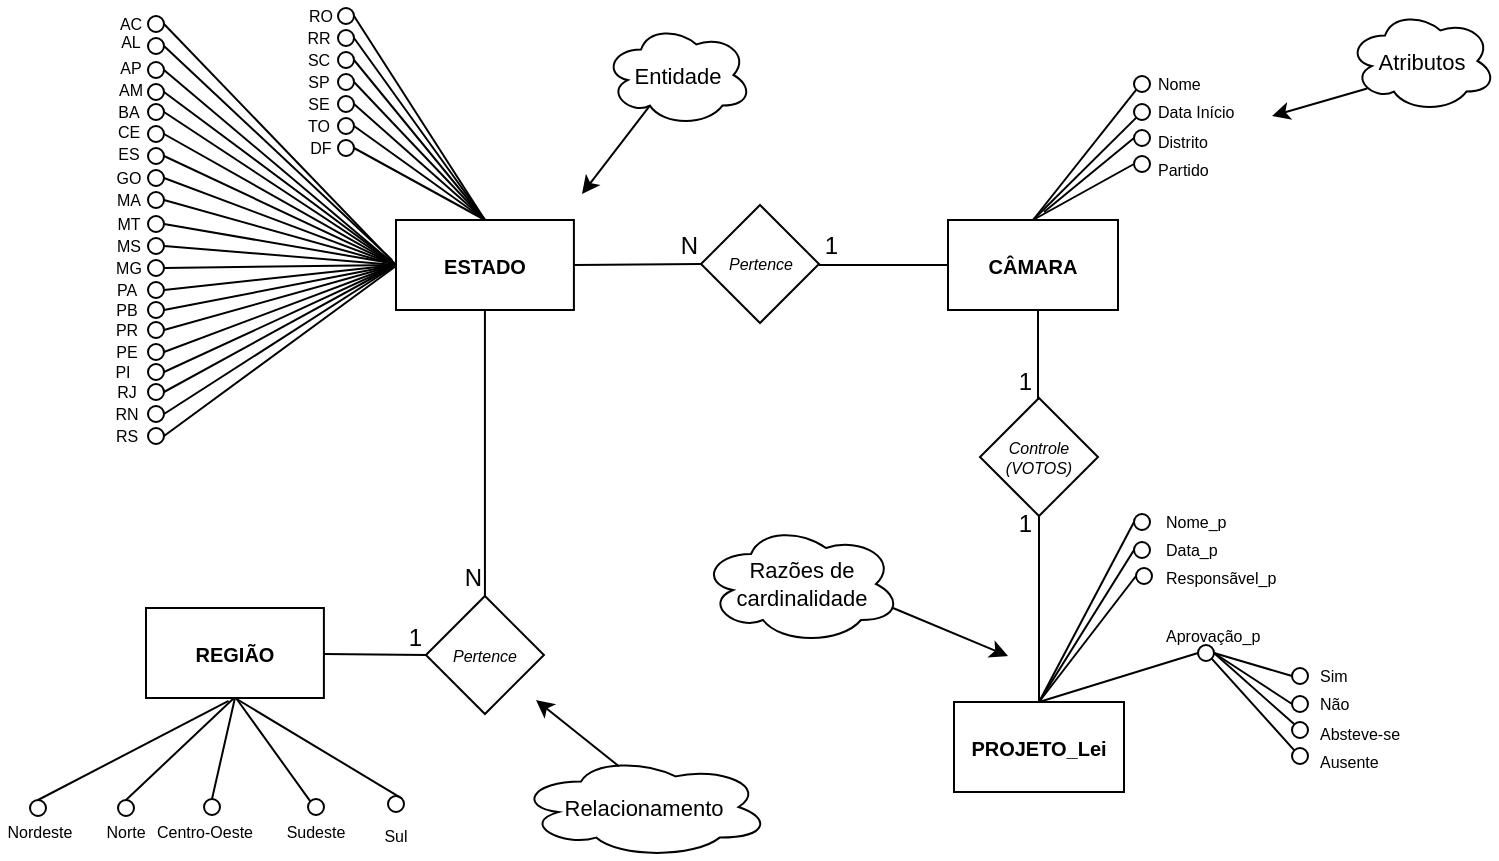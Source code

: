 <mxfile version="21.0.2" type="github">
  <diagram name="Página-1" id="QyqMHi6FCJQUmbp4RluL">
    <mxGraphModel dx="989" dy="521" grid="0" gridSize="10" guides="1" tooltips="1" connect="1" arrows="1" fold="1" page="1" pageScale="1" pageWidth="1169" pageHeight="827" math="0" shadow="0">
      <root>
        <mxCell id="0" />
        <mxCell id="1" parent="0" />
        <mxCell id="iLDF7jWk_mezcc8OdMnJ-2" value="ESTADO" style="rounded=0;whiteSpace=wrap;html=1;labelBackgroundColor=none;labelBorderColor=none;fontStyle=1;aspect=fixed;fontSize=10;" parent="1" vertex="1">
          <mxGeometry x="266" y="120" width="88.95" height="45" as="geometry" />
        </mxCell>
        <mxCell id="iLDF7jWk_mezcc8OdMnJ-3" value="CÂMARA" style="rounded=0;whiteSpace=wrap;html=1;labelBackgroundColor=none;fontStyle=1;fontSize=10;" parent="1" vertex="1">
          <mxGeometry x="542" y="120" width="85" height="45" as="geometry" />
        </mxCell>
        <mxCell id="iLDF7jWk_mezcc8OdMnJ-4" value="PROJETO_Lei" style="rounded=0;whiteSpace=wrap;html=1;labelBackgroundColor=none;fontStyle=1;fontSize=10;" parent="1" vertex="1">
          <mxGeometry x="545" y="361" width="85" height="45" as="geometry" />
        </mxCell>
        <mxCell id="iLDF7jWk_mezcc8OdMnJ-7" value="Pertence" style="rhombus;whiteSpace=wrap;html=1;fontStyle=2;labelBackgroundColor=none;rounded=0;fontSize=8;" parent="1" vertex="1">
          <mxGeometry x="418.5" y="112.5" width="59" height="59" as="geometry" />
        </mxCell>
        <mxCell id="iLDF7jWk_mezcc8OdMnJ-17" value="Controle (VOTOS)" style="rhombus;whiteSpace=wrap;html=1;fontSize=8;fontStyle=2;labelBackgroundColor=none;rounded=0;" parent="1" vertex="1">
          <mxGeometry x="558" y="209" width="59" height="59" as="geometry" />
        </mxCell>
        <mxCell id="iLDF7jWk_mezcc8OdMnJ-19" value="" style="endArrow=none;html=1;rounded=0;fontSize=11;fontColor=default;labelBackgroundColor=none;" parent="1" edge="1">
          <mxGeometry width="50" height="50" relative="1" as="geometry">
            <mxPoint x="587" y="210" as="sourcePoint" />
            <mxPoint x="587" y="165" as="targetPoint" />
          </mxGeometry>
        </mxCell>
        <mxCell id="Q12_xRJpywkmpFExpaVE-6" value="REGIÃO" style="rounded=0;whiteSpace=wrap;html=1;labelBackgroundColor=none;labelBorderColor=none;fontStyle=1;aspect=fixed;fontSize=10;" parent="1" vertex="1">
          <mxGeometry x="141" y="314" width="88.95" height="45" as="geometry" />
        </mxCell>
        <mxCell id="Q12_xRJpywkmpFExpaVE-31" value="&lt;font style=&quot;font-size: 8px;&quot;&gt;AC&lt;br&gt;&lt;/font&gt;" style="text;html=1;strokeColor=none;fillColor=none;align=center;verticalAlign=middle;whiteSpace=wrap;rounded=0;labelBackgroundColor=none;" parent="1" vertex="1">
          <mxGeometry x="121" y="14" width="25" height="14" as="geometry" />
        </mxCell>
        <mxCell id="Q12_xRJpywkmpFExpaVE-32" value="&lt;font style=&quot;font-size: 8px;&quot;&gt;AL&lt;br&gt;&lt;/font&gt;" style="text;html=1;strokeColor=none;fillColor=none;align=center;verticalAlign=middle;whiteSpace=wrap;rounded=0;labelBackgroundColor=none;" parent="1" vertex="1">
          <mxGeometry x="121" y="23" width="25" height="14" as="geometry" />
        </mxCell>
        <mxCell id="Q12_xRJpywkmpFExpaVE-33" value="&lt;font style=&quot;font-size: 8px;&quot;&gt;AP&lt;br&gt;&lt;/font&gt;" style="text;html=1;strokeColor=none;fillColor=none;align=center;verticalAlign=middle;whiteSpace=wrap;rounded=0;labelBackgroundColor=none;" parent="1" vertex="1">
          <mxGeometry x="121" y="36" width="25" height="14" as="geometry" />
        </mxCell>
        <mxCell id="Q12_xRJpywkmpFExpaVE-34" value="&lt;font style=&quot;font-size: 8px;&quot;&gt;AM&lt;br&gt;&lt;/font&gt;" style="text;html=1;strokeColor=none;fillColor=none;align=center;verticalAlign=middle;whiteSpace=wrap;rounded=0;labelBackgroundColor=none;" parent="1" vertex="1">
          <mxGeometry x="121" y="47" width="25" height="14" as="geometry" />
        </mxCell>
        <mxCell id="Q12_xRJpywkmpFExpaVE-35" value="&lt;font style=&quot;font-size: 8px;&quot;&gt;BA&lt;br&gt;&lt;/font&gt;" style="text;html=1;strokeColor=none;fillColor=none;align=center;verticalAlign=middle;whiteSpace=wrap;rounded=0;labelBackgroundColor=none;" parent="1" vertex="1">
          <mxGeometry x="120" y="58" width="25" height="14" as="geometry" />
        </mxCell>
        <mxCell id="Q12_xRJpywkmpFExpaVE-36" value="&lt;font style=&quot;font-size: 8px;&quot;&gt;CE&lt;br&gt;&lt;/font&gt;" style="text;html=1;strokeColor=none;fillColor=none;align=center;verticalAlign=middle;whiteSpace=wrap;rounded=0;labelBackgroundColor=none;" parent="1" vertex="1">
          <mxGeometry x="120" y="68" width="25" height="14" as="geometry" />
        </mxCell>
        <mxCell id="Q12_xRJpywkmpFExpaVE-37" value="&lt;font style=&quot;font-size: 8px;&quot;&gt;ES&lt;br&gt;&lt;/font&gt;" style="text;html=1;strokeColor=none;fillColor=none;align=center;verticalAlign=middle;whiteSpace=wrap;rounded=0;labelBackgroundColor=none;" parent="1" vertex="1">
          <mxGeometry x="120" y="79" width="25" height="14" as="geometry" />
        </mxCell>
        <mxCell id="Q12_xRJpywkmpFExpaVE-38" value="&lt;font style=&quot;font-size: 8px;&quot;&gt;GO&lt;br&gt;&lt;/font&gt;" style="text;html=1;strokeColor=none;fillColor=none;align=center;verticalAlign=middle;whiteSpace=wrap;rounded=0;labelBackgroundColor=none;" parent="1" vertex="1">
          <mxGeometry x="120" y="91" width="25" height="14" as="geometry" />
        </mxCell>
        <mxCell id="Q12_xRJpywkmpFExpaVE-39" value="&lt;font style=&quot;font-size: 8px;&quot;&gt;MA&lt;br&gt;&lt;/font&gt;" style="text;html=1;strokeColor=none;fillColor=none;align=center;verticalAlign=middle;whiteSpace=wrap;rounded=0;labelBackgroundColor=none;" parent="1" vertex="1">
          <mxGeometry x="120" y="102" width="25" height="14" as="geometry" />
        </mxCell>
        <mxCell id="Q12_xRJpywkmpFExpaVE-40" value="&lt;font style=&quot;font-size: 8px;&quot;&gt;MT&lt;br&gt;&lt;/font&gt;" style="text;html=1;strokeColor=none;fillColor=none;align=center;verticalAlign=middle;whiteSpace=wrap;rounded=0;labelBackgroundColor=none;" parent="1" vertex="1">
          <mxGeometry x="120" y="114" width="25" height="14" as="geometry" />
        </mxCell>
        <mxCell id="Q12_xRJpywkmpFExpaVE-42" value="&lt;font style=&quot;font-size: 8px;&quot;&gt;MS&lt;br&gt;&lt;/font&gt;" style="text;html=1;strokeColor=none;fillColor=none;align=center;verticalAlign=middle;whiteSpace=wrap;rounded=0;labelBackgroundColor=none;" parent="1" vertex="1">
          <mxGeometry x="120" y="125" width="25" height="14" as="geometry" />
        </mxCell>
        <mxCell id="Q12_xRJpywkmpFExpaVE-43" value="&lt;font style=&quot;font-size: 8px;&quot;&gt;MG&lt;br&gt;&lt;/font&gt;" style="text;html=1;strokeColor=none;fillColor=none;align=center;verticalAlign=middle;whiteSpace=wrap;rounded=0;labelBackgroundColor=none;" parent="1" vertex="1">
          <mxGeometry x="120" y="136" width="25" height="14" as="geometry" />
        </mxCell>
        <mxCell id="Q12_xRJpywkmpFExpaVE-44" value="&lt;font style=&quot;font-size: 8px;&quot;&gt;PA&lt;br&gt;&lt;/font&gt;" style="text;html=1;strokeColor=none;fillColor=none;align=center;verticalAlign=middle;whiteSpace=wrap;rounded=0;labelBackgroundColor=none;" parent="1" vertex="1">
          <mxGeometry x="119" y="147" width="25" height="14" as="geometry" />
        </mxCell>
        <mxCell id="Q12_xRJpywkmpFExpaVE-45" value="&lt;font style=&quot;font-size: 8px;&quot;&gt;PB&lt;br&gt;&lt;/font&gt;" style="text;html=1;strokeColor=none;fillColor=none;align=center;verticalAlign=middle;whiteSpace=wrap;rounded=0;labelBackgroundColor=none;" parent="1" vertex="1">
          <mxGeometry x="119" y="157" width="25" height="14" as="geometry" />
        </mxCell>
        <mxCell id="Q12_xRJpywkmpFExpaVE-46" value="&lt;font style=&quot;font-size: 8px;&quot;&gt;PR&lt;br&gt;&lt;/font&gt;" style="text;html=1;strokeColor=none;fillColor=none;align=center;verticalAlign=middle;whiteSpace=wrap;rounded=0;labelBackgroundColor=none;" parent="1" vertex="1">
          <mxGeometry x="119" y="167" width="25" height="14" as="geometry" />
        </mxCell>
        <mxCell id="Q12_xRJpywkmpFExpaVE-47" value="&lt;font style=&quot;font-size: 8px;&quot;&gt;PE&lt;br&gt;&lt;/font&gt;" style="text;html=1;strokeColor=none;fillColor=none;align=center;verticalAlign=middle;whiteSpace=wrap;rounded=0;labelBackgroundColor=none;" parent="1" vertex="1">
          <mxGeometry x="119" y="178" width="25" height="14" as="geometry" />
        </mxCell>
        <mxCell id="Q12_xRJpywkmpFExpaVE-48" value="&lt;font style=&quot;font-size: 8px;&quot;&gt;PI&lt;br&gt;&lt;/font&gt;" style="text;html=1;strokeColor=none;fillColor=none;align=center;verticalAlign=middle;whiteSpace=wrap;rounded=0;labelBackgroundColor=none;" parent="1" vertex="1">
          <mxGeometry x="117" y="188" width="25" height="14" as="geometry" />
        </mxCell>
        <mxCell id="Q12_xRJpywkmpFExpaVE-49" value="&lt;font style=&quot;font-size: 8px;&quot;&gt;RJ&lt;br&gt;&lt;/font&gt;" style="text;html=1;strokeColor=none;fillColor=none;align=center;verticalAlign=middle;whiteSpace=wrap;rounded=0;labelBackgroundColor=none;" parent="1" vertex="1">
          <mxGeometry x="119" y="198" width="25" height="14" as="geometry" />
        </mxCell>
        <mxCell id="Q12_xRJpywkmpFExpaVE-50" value="&lt;font style=&quot;font-size: 8px;&quot;&gt;RN&lt;br&gt;&lt;/font&gt;" style="text;html=1;strokeColor=none;fillColor=none;align=center;verticalAlign=middle;whiteSpace=wrap;rounded=0;labelBackgroundColor=none;" parent="1" vertex="1">
          <mxGeometry x="119" y="209" width="25" height="14" as="geometry" />
        </mxCell>
        <mxCell id="Q12_xRJpywkmpFExpaVE-51" value="&lt;font style=&quot;font-size: 8px;&quot;&gt;RS&lt;br&gt;&lt;/font&gt;" style="text;html=1;strokeColor=none;fillColor=none;align=center;verticalAlign=middle;whiteSpace=wrap;rounded=0;labelBackgroundColor=none;" parent="1" vertex="1">
          <mxGeometry x="119" y="220" width="25" height="14" as="geometry" />
        </mxCell>
        <mxCell id="Q12_xRJpywkmpFExpaVE-52" value="&lt;font style=&quot;font-size: 8px;&quot;&gt;RO&lt;br&gt;&lt;/font&gt;" style="text;html=1;strokeColor=none;fillColor=none;align=center;verticalAlign=middle;whiteSpace=wrap;rounded=0;labelBackgroundColor=none;" parent="1" vertex="1">
          <mxGeometry x="216" y="10" width="25" height="14" as="geometry" />
        </mxCell>
        <mxCell id="Q12_xRJpywkmpFExpaVE-53" value="&lt;font style=&quot;font-size: 8px;&quot;&gt;RR&lt;br&gt;&lt;/font&gt;" style="text;html=1;strokeColor=none;fillColor=none;align=center;verticalAlign=middle;whiteSpace=wrap;rounded=0;labelBackgroundColor=none;" parent="1" vertex="1">
          <mxGeometry x="215" y="21" width="25" height="14" as="geometry" />
        </mxCell>
        <mxCell id="Q12_xRJpywkmpFExpaVE-54" value="&lt;font style=&quot;font-size: 8px;&quot;&gt;SC&lt;br&gt;&lt;/font&gt;" style="text;html=1;strokeColor=none;fillColor=none;align=center;verticalAlign=middle;whiteSpace=wrap;rounded=0;labelBackgroundColor=none;" parent="1" vertex="1">
          <mxGeometry x="215" y="32" width="25" height="14" as="geometry" />
        </mxCell>
        <mxCell id="Q12_xRJpywkmpFExpaVE-55" value="&lt;font style=&quot;font-size: 8px;&quot;&gt;SP&lt;br&gt;&lt;/font&gt;" style="text;html=1;strokeColor=none;fillColor=none;align=center;verticalAlign=middle;whiteSpace=wrap;rounded=0;labelBackgroundColor=none;" parent="1" vertex="1">
          <mxGeometry x="215" y="43" width="25" height="14" as="geometry" />
        </mxCell>
        <mxCell id="Q12_xRJpywkmpFExpaVE-56" value="&lt;font style=&quot;font-size: 8px;&quot;&gt;SE&lt;br&gt;&lt;/font&gt;" style="text;html=1;strokeColor=none;fillColor=none;align=center;verticalAlign=middle;whiteSpace=wrap;rounded=0;labelBackgroundColor=none;" parent="1" vertex="1">
          <mxGeometry x="215" y="54" width="25" height="14" as="geometry" />
        </mxCell>
        <mxCell id="Q12_xRJpywkmpFExpaVE-57" value="&lt;font style=&quot;font-size: 8px;&quot;&gt;TO&lt;br&gt;&lt;/font&gt;" style="text;html=1;strokeColor=none;fillColor=none;align=center;verticalAlign=middle;whiteSpace=wrap;rounded=0;labelBackgroundColor=none;" parent="1" vertex="1">
          <mxGeometry x="215" y="65" width="25" height="14" as="geometry" />
        </mxCell>
        <mxCell id="Q12_xRJpywkmpFExpaVE-58" value="&lt;font style=&quot;font-size: 8px;&quot;&gt;DF&lt;br&gt;&lt;/font&gt;" style="text;html=1;strokeColor=none;fillColor=none;align=center;verticalAlign=middle;whiteSpace=wrap;rounded=0;labelBackgroundColor=none;" parent="1" vertex="1">
          <mxGeometry x="216" y="76" width="25" height="14" as="geometry" />
        </mxCell>
        <mxCell id="Q12_xRJpywkmpFExpaVE-64" value="" style="ellipse;whiteSpace=wrap;html=1;aspect=fixed;labelBackgroundColor=none;rounded=0;" parent="1" vertex="1">
          <mxGeometry x="142" y="18" width="8" height="8" as="geometry" />
        </mxCell>
        <mxCell id="Q12_xRJpywkmpFExpaVE-65" value="" style="ellipse;whiteSpace=wrap;html=1;aspect=fixed;labelBackgroundColor=none;rounded=0;" parent="1" vertex="1">
          <mxGeometry x="142" y="29" width="8" height="8" as="geometry" />
        </mxCell>
        <mxCell id="Q12_xRJpywkmpFExpaVE-66" value="" style="ellipse;whiteSpace=wrap;html=1;aspect=fixed;labelBackgroundColor=none;rounded=0;" parent="1" vertex="1">
          <mxGeometry x="142" y="41" width="8" height="8" as="geometry" />
        </mxCell>
        <mxCell id="Q12_xRJpywkmpFExpaVE-67" value="" style="ellipse;whiteSpace=wrap;html=1;aspect=fixed;labelBackgroundColor=none;rounded=0;" parent="1" vertex="1">
          <mxGeometry x="142" y="52" width="8" height="8" as="geometry" />
        </mxCell>
        <mxCell id="Q12_xRJpywkmpFExpaVE-68" value="" style="ellipse;whiteSpace=wrap;html=1;aspect=fixed;labelBackgroundColor=none;rounded=0;" parent="1" vertex="1">
          <mxGeometry x="142" y="62" width="8" height="8" as="geometry" />
        </mxCell>
        <mxCell id="Q12_xRJpywkmpFExpaVE-69" value="" style="ellipse;whiteSpace=wrap;html=1;aspect=fixed;labelBackgroundColor=none;rounded=0;" parent="1" vertex="1">
          <mxGeometry x="142" y="73" width="8" height="8" as="geometry" />
        </mxCell>
        <mxCell id="Q12_xRJpywkmpFExpaVE-70" value="" style="ellipse;whiteSpace=wrap;html=1;aspect=fixed;labelBackgroundColor=none;rounded=0;" parent="1" vertex="1">
          <mxGeometry x="142" y="84" width="8" height="8" as="geometry" />
        </mxCell>
        <mxCell id="Q12_xRJpywkmpFExpaVE-71" value="" style="ellipse;whiteSpace=wrap;html=1;aspect=fixed;labelBackgroundColor=none;rounded=0;" parent="1" vertex="1">
          <mxGeometry x="142" y="95" width="8" height="8" as="geometry" />
        </mxCell>
        <mxCell id="Q12_xRJpywkmpFExpaVE-72" value="" style="ellipse;whiteSpace=wrap;html=1;aspect=fixed;labelBackgroundColor=none;rounded=0;" parent="1" vertex="1">
          <mxGeometry x="142" y="106" width="8" height="8" as="geometry" />
        </mxCell>
        <mxCell id="Q12_xRJpywkmpFExpaVE-73" value="" style="ellipse;whiteSpace=wrap;html=1;aspect=fixed;labelBackgroundColor=none;rounded=0;" parent="1" vertex="1">
          <mxGeometry x="142" y="118" width="8" height="8" as="geometry" />
        </mxCell>
        <mxCell id="Q12_xRJpywkmpFExpaVE-74" value="" style="ellipse;whiteSpace=wrap;html=1;aspect=fixed;labelBackgroundColor=none;rounded=0;" parent="1" vertex="1">
          <mxGeometry x="142" y="129" width="8" height="8" as="geometry" />
        </mxCell>
        <mxCell id="Q12_xRJpywkmpFExpaVE-75" value="" style="ellipse;whiteSpace=wrap;html=1;aspect=fixed;labelBackgroundColor=none;rounded=0;" parent="1" vertex="1">
          <mxGeometry x="142" y="140" width="8" height="8" as="geometry" />
        </mxCell>
        <mxCell id="Q12_xRJpywkmpFExpaVE-76" value="" style="ellipse;whiteSpace=wrap;html=1;aspect=fixed;labelBackgroundColor=none;rounded=0;" parent="1" vertex="1">
          <mxGeometry x="142" y="151" width="8" height="8" as="geometry" />
        </mxCell>
        <mxCell id="Q12_xRJpywkmpFExpaVE-77" value="" style="ellipse;whiteSpace=wrap;html=1;aspect=fixed;labelBackgroundColor=none;rounded=0;" parent="1" vertex="1">
          <mxGeometry x="142" y="161" width="8" height="8" as="geometry" />
        </mxCell>
        <mxCell id="Q12_xRJpywkmpFExpaVE-78" value="" style="ellipse;whiteSpace=wrap;html=1;aspect=fixed;labelBackgroundColor=none;rounded=0;" parent="1" vertex="1">
          <mxGeometry x="142" y="171" width="8" height="8" as="geometry" />
        </mxCell>
        <mxCell id="Q12_xRJpywkmpFExpaVE-79" value="" style="ellipse;whiteSpace=wrap;html=1;aspect=fixed;labelBackgroundColor=none;rounded=0;" parent="1" vertex="1">
          <mxGeometry x="142" y="182" width="8" height="8" as="geometry" />
        </mxCell>
        <mxCell id="Q12_xRJpywkmpFExpaVE-80" value="" style="ellipse;whiteSpace=wrap;html=1;aspect=fixed;labelBackgroundColor=none;rounded=0;" parent="1" vertex="1">
          <mxGeometry x="142" y="192" width="8" height="8" as="geometry" />
        </mxCell>
        <mxCell id="Q12_xRJpywkmpFExpaVE-81" value="" style="ellipse;whiteSpace=wrap;html=1;aspect=fixed;labelBackgroundColor=none;rounded=0;" parent="1" vertex="1">
          <mxGeometry x="142" y="202" width="8" height="8" as="geometry" />
        </mxCell>
        <mxCell id="Q12_xRJpywkmpFExpaVE-82" value="" style="ellipse;whiteSpace=wrap;html=1;aspect=fixed;labelBackgroundColor=none;rounded=0;" parent="1" vertex="1">
          <mxGeometry x="142" y="213" width="8" height="8" as="geometry" />
        </mxCell>
        <mxCell id="Q12_xRJpywkmpFExpaVE-83" value="" style="ellipse;whiteSpace=wrap;html=1;aspect=fixed;labelBackgroundColor=none;rounded=0;" parent="1" vertex="1">
          <mxGeometry x="142" y="224" width="8" height="8" as="geometry" />
        </mxCell>
        <mxCell id="Q12_xRJpywkmpFExpaVE-84" value="" style="ellipse;whiteSpace=wrap;html=1;aspect=fixed;labelBackgroundColor=none;rounded=0;" parent="1" vertex="1">
          <mxGeometry x="237" y="14" width="8" height="8" as="geometry" />
        </mxCell>
        <mxCell id="Q12_xRJpywkmpFExpaVE-85" value="" style="ellipse;whiteSpace=wrap;html=1;aspect=fixed;labelBackgroundColor=none;rounded=0;" parent="1" vertex="1">
          <mxGeometry x="237" y="25" width="8" height="8" as="geometry" />
        </mxCell>
        <mxCell id="Q12_xRJpywkmpFExpaVE-86" value="" style="ellipse;whiteSpace=wrap;html=1;aspect=fixed;labelBackgroundColor=none;rounded=0;" parent="1" vertex="1">
          <mxGeometry x="237" y="36" width="8" height="8" as="geometry" />
        </mxCell>
        <mxCell id="Q12_xRJpywkmpFExpaVE-87" value="" style="ellipse;whiteSpace=wrap;html=1;aspect=fixed;labelBackgroundColor=none;rounded=0;" parent="1" vertex="1">
          <mxGeometry x="237" y="47" width="8" height="8" as="geometry" />
        </mxCell>
        <mxCell id="Q12_xRJpywkmpFExpaVE-88" value="" style="ellipse;whiteSpace=wrap;html=1;aspect=fixed;labelBackgroundColor=none;rounded=0;" parent="1" vertex="1">
          <mxGeometry x="237" y="58" width="8" height="8" as="geometry" />
        </mxCell>
        <mxCell id="Q12_xRJpywkmpFExpaVE-89" value="" style="ellipse;whiteSpace=wrap;html=1;aspect=fixed;labelBackgroundColor=none;rounded=0;" parent="1" vertex="1">
          <mxGeometry x="237" y="69" width="8" height="8" as="geometry" />
        </mxCell>
        <mxCell id="Q12_xRJpywkmpFExpaVE-90" value="" style="ellipse;whiteSpace=wrap;html=1;aspect=fixed;labelBackgroundColor=none;rounded=0;" parent="1" vertex="1">
          <mxGeometry x="237" y="80" width="8" height="8" as="geometry" />
        </mxCell>
        <mxCell id="Q12_xRJpywkmpFExpaVE-91" value="&lt;font style=&quot;font-size: 8px;&quot;&gt;Norte&lt;/font&gt;" style="text;html=1;strokeColor=none;fillColor=none;align=center;verticalAlign=middle;whiteSpace=wrap;rounded=0;labelBackgroundColor=none;" parent="1" vertex="1">
          <mxGeometry x="111.0" y="414.5" width="40" height="21" as="geometry" />
        </mxCell>
        <mxCell id="Q12_xRJpywkmpFExpaVE-92" value="&lt;font style=&quot;font-size: 8px;&quot;&gt;Nordeste&lt;/font&gt;" style="text;html=1;strokeColor=none;fillColor=none;align=center;verticalAlign=middle;whiteSpace=wrap;rounded=0;labelBackgroundColor=none;" parent="1" vertex="1">
          <mxGeometry x="68" y="414.5" width="40" height="21" as="geometry" />
        </mxCell>
        <mxCell id="Q12_xRJpywkmpFExpaVE-93" value="&lt;font style=&quot;font-size: 8px;&quot;&gt;Centro-Oeste&lt;/font&gt;" style="text;html=1;strokeColor=none;fillColor=none;align=center;verticalAlign=middle;whiteSpace=wrap;rounded=0;labelBackgroundColor=none;" parent="1" vertex="1">
          <mxGeometry x="143" y="414.5" width="55" height="21" as="geometry" />
        </mxCell>
        <mxCell id="Q12_xRJpywkmpFExpaVE-94" value="&lt;font style=&quot;font-size: 8px;&quot;&gt;Sudeste&lt;br&gt;&lt;/font&gt;" style="text;html=1;strokeColor=none;fillColor=none;align=center;verticalAlign=middle;whiteSpace=wrap;rounded=0;labelBackgroundColor=none;" parent="1" vertex="1">
          <mxGeometry x="206" y="414.5" width="40" height="21" as="geometry" />
        </mxCell>
        <mxCell id="Q12_xRJpywkmpFExpaVE-95" value="&lt;font style=&quot;font-size: 8px;&quot;&gt;Sul&lt;/font&gt;" style="text;html=1;strokeColor=none;fillColor=none;align=center;verticalAlign=middle;whiteSpace=wrap;rounded=0;labelBackgroundColor=none;" parent="1" vertex="1">
          <mxGeometry x="246" y="416" width="40" height="21" as="geometry" />
        </mxCell>
        <mxCell id="Q12_xRJpywkmpFExpaVE-96" value="" style="ellipse;whiteSpace=wrap;html=1;aspect=fixed;labelBackgroundColor=none;rounded=0;" parent="1" vertex="1">
          <mxGeometry x="83" y="410" width="8" height="8" as="geometry" />
        </mxCell>
        <mxCell id="Q12_xRJpywkmpFExpaVE-97" value="" style="ellipse;whiteSpace=wrap;html=1;aspect=fixed;labelBackgroundColor=none;rounded=0;" parent="1" vertex="1">
          <mxGeometry x="127" y="410" width="8" height="8" as="geometry" />
        </mxCell>
        <mxCell id="Q12_xRJpywkmpFExpaVE-98" value="" style="ellipse;whiteSpace=wrap;html=1;aspect=fixed;labelBackgroundColor=none;rounded=0;" parent="1" vertex="1">
          <mxGeometry x="262" y="408" width="8" height="8" as="geometry" />
        </mxCell>
        <mxCell id="Q12_xRJpywkmpFExpaVE-99" value="" style="ellipse;whiteSpace=wrap;html=1;aspect=fixed;labelBackgroundColor=none;rounded=0;" parent="1" vertex="1">
          <mxGeometry x="170" y="409.5" width="8" height="8" as="geometry" />
        </mxCell>
        <mxCell id="Q12_xRJpywkmpFExpaVE-100" value="" style="ellipse;whiteSpace=wrap;html=1;aspect=fixed;labelBackgroundColor=none;rounded=0;" parent="1" vertex="1">
          <mxGeometry x="222" y="409.5" width="8" height="8" as="geometry" />
        </mxCell>
        <mxCell id="Q12_xRJpywkmpFExpaVE-121" value="" style="endArrow=none;html=1;rounded=0;entryX=0.5;entryY=1;entryDx=0;entryDy=0;exitX=1;exitY=0;exitDx=0;exitDy=0;labelBackgroundColor=none;fontColor=default;" parent="1" source="Q12_xRJpywkmpFExpaVE-98" target="Q12_xRJpywkmpFExpaVE-6" edge="1">
          <mxGeometry width="50" height="50" relative="1" as="geometry">
            <mxPoint x="261" y="406" as="sourcePoint" />
            <mxPoint x="304" y="380" as="targetPoint" />
          </mxGeometry>
        </mxCell>
        <mxCell id="Q12_xRJpywkmpFExpaVE-122" value="" style="endArrow=none;html=1;rounded=0;exitX=0;exitY=0;exitDx=0;exitDy=0;labelBackgroundColor=none;fontColor=default;" parent="1" source="Q12_xRJpywkmpFExpaVE-100" edge="1">
          <mxGeometry width="50" height="50" relative="1" as="geometry">
            <mxPoint x="254" y="430" as="sourcePoint" />
            <mxPoint x="186" y="359" as="targetPoint" />
          </mxGeometry>
        </mxCell>
        <mxCell id="Q12_xRJpywkmpFExpaVE-123" value="" style="endArrow=none;html=1;rounded=0;exitX=0.5;exitY=0;exitDx=0;exitDy=0;entryX=0.5;entryY=1;entryDx=0;entryDy=0;labelBackgroundColor=none;fontColor=default;" parent="1" source="Q12_xRJpywkmpFExpaVE-99" target="Q12_xRJpywkmpFExpaVE-6" edge="1">
          <mxGeometry width="50" height="50" relative="1" as="geometry">
            <mxPoint x="136" y="402" as="sourcePoint" />
            <mxPoint x="186" y="363" as="targetPoint" />
          </mxGeometry>
        </mxCell>
        <mxCell id="Q12_xRJpywkmpFExpaVE-124" value="" style="endArrow=none;html=1;rounded=0;entryX=0.5;entryY=0;entryDx=0;entryDy=0;labelBackgroundColor=none;fontColor=default;" parent="1" target="Q12_xRJpywkmpFExpaVE-97" edge="1">
          <mxGeometry width="50" height="50" relative="1" as="geometry">
            <mxPoint x="185" y="359" as="sourcePoint" />
            <mxPoint x="304" y="380" as="targetPoint" />
          </mxGeometry>
        </mxCell>
        <mxCell id="Q12_xRJpywkmpFExpaVE-125" value="" style="endArrow=none;html=1;rounded=0;entryX=0.464;entryY=1.032;entryDx=0;entryDy=0;entryPerimeter=0;exitX=0.5;exitY=0;exitDx=0;exitDy=0;labelBackgroundColor=none;fontColor=default;" parent="1" source="Q12_xRJpywkmpFExpaVE-96" target="Q12_xRJpywkmpFExpaVE-6" edge="1">
          <mxGeometry width="50" height="50" relative="1" as="geometry">
            <mxPoint x="254" y="430" as="sourcePoint" />
            <mxPoint x="304" y="380" as="targetPoint" />
          </mxGeometry>
        </mxCell>
        <mxCell id="Q12_xRJpywkmpFExpaVE-126" value="Pertence" style="rhombus;whiteSpace=wrap;html=1;fontStyle=2;labelBackgroundColor=none;rounded=0;fontSize=8;" parent="1" vertex="1">
          <mxGeometry x="280.97" y="308" width="59" height="59" as="geometry" />
        </mxCell>
        <mxCell id="Q12_xRJpywkmpFExpaVE-129" value="" style="endArrow=none;html=1;rounded=0;entryX=0.5;entryY=0;entryDx=0;entryDy=0;exitX=1;exitY=0.5;exitDx=0;exitDy=0;labelBackgroundColor=none;fontColor=default;" parent="1" source="Q12_xRJpywkmpFExpaVE-90" target="iLDF7jWk_mezcc8OdMnJ-2" edge="1">
          <mxGeometry width="50" height="50" relative="1" as="geometry">
            <mxPoint x="288" y="67" as="sourcePoint" />
            <mxPoint x="418" y="156" as="targetPoint" />
          </mxGeometry>
        </mxCell>
        <mxCell id="nDceX-rCqI_0uPZMgdkn-4" value="" style="endArrow=none;html=1;rounded=0;exitX=0.5;exitY=0;exitDx=0;exitDy=0;entryX=1;entryY=0.5;entryDx=0;entryDy=0;labelBackgroundColor=none;fontColor=default;" parent="1" source="iLDF7jWk_mezcc8OdMnJ-2" target="Q12_xRJpywkmpFExpaVE-89" edge="1">
          <mxGeometry width="50" height="50" relative="1" as="geometry">
            <mxPoint x="130" y="118" as="sourcePoint" />
            <mxPoint x="180" y="68" as="targetPoint" />
          </mxGeometry>
        </mxCell>
        <mxCell id="nDceX-rCqI_0uPZMgdkn-6" value="" style="endArrow=none;html=1;rounded=0;entryX=0.5;entryY=0;entryDx=0;entryDy=0;exitX=1;exitY=0.5;exitDx=0;exitDy=0;labelBackgroundColor=none;fontColor=default;" parent="1" source="Q12_xRJpywkmpFExpaVE-88" target="iLDF7jWk_mezcc8OdMnJ-2" edge="1">
          <mxGeometry width="50" height="50" relative="1" as="geometry">
            <mxPoint x="130" y="118" as="sourcePoint" />
            <mxPoint x="180" y="68" as="targetPoint" />
          </mxGeometry>
        </mxCell>
        <mxCell id="nDceX-rCqI_0uPZMgdkn-7" value="" style="endArrow=none;html=1;rounded=0;exitX=0.5;exitY=0;exitDx=0;exitDy=0;entryX=1;entryY=0.5;entryDx=0;entryDy=0;labelBackgroundColor=none;fontColor=default;" parent="1" source="iLDF7jWk_mezcc8OdMnJ-2" target="Q12_xRJpywkmpFExpaVE-87" edge="1">
          <mxGeometry width="50" height="50" relative="1" as="geometry">
            <mxPoint x="130" y="118" as="sourcePoint" />
            <mxPoint x="180" y="68" as="targetPoint" />
          </mxGeometry>
        </mxCell>
        <mxCell id="nDceX-rCqI_0uPZMgdkn-8" value="" style="endArrow=none;html=1;rounded=0;exitX=0.5;exitY=0;exitDx=0;exitDy=0;entryX=1;entryY=0.5;entryDx=0;entryDy=0;labelBackgroundColor=none;fontColor=default;" parent="1" source="iLDF7jWk_mezcc8OdMnJ-2" target="Q12_xRJpywkmpFExpaVE-86" edge="1">
          <mxGeometry width="50" height="50" relative="1" as="geometry">
            <mxPoint x="130" y="118" as="sourcePoint" />
            <mxPoint x="227" y="21" as="targetPoint" />
          </mxGeometry>
        </mxCell>
        <mxCell id="nDceX-rCqI_0uPZMgdkn-9" value="" style="endArrow=none;html=1;rounded=0;exitX=0.5;exitY=0;exitDx=0;exitDy=0;entryX=1;entryY=0.5;entryDx=0;entryDy=0;labelBackgroundColor=none;fontColor=default;" parent="1" source="iLDF7jWk_mezcc8OdMnJ-2" target="Q12_xRJpywkmpFExpaVE-85" edge="1">
          <mxGeometry width="50" height="50" relative="1" as="geometry">
            <mxPoint x="130" y="118" as="sourcePoint" />
            <mxPoint x="180" y="68" as="targetPoint" />
          </mxGeometry>
        </mxCell>
        <mxCell id="nDceX-rCqI_0uPZMgdkn-10" value="" style="endArrow=none;html=1;rounded=0;exitX=0.5;exitY=0;exitDx=0;exitDy=0;entryX=1;entryY=0.5;entryDx=0;entryDy=0;labelBackgroundColor=none;fontColor=default;" parent="1" source="iLDF7jWk_mezcc8OdMnJ-2" target="Q12_xRJpywkmpFExpaVE-84" edge="1">
          <mxGeometry width="50" height="50" relative="1" as="geometry">
            <mxPoint x="320" y="130" as="sourcePoint" />
            <mxPoint x="195" y="42" as="targetPoint" />
          </mxGeometry>
        </mxCell>
        <mxCell id="nDceX-rCqI_0uPZMgdkn-11" value="" style="endArrow=none;html=1;rounded=0;entryX=0;entryY=0.5;entryDx=0;entryDy=0;exitX=1;exitY=0.5;exitDx=0;exitDy=0;labelBackgroundColor=none;fontColor=default;" parent="1" source="Q12_xRJpywkmpFExpaVE-64" target="iLDF7jWk_mezcc8OdMnJ-2" edge="1">
          <mxGeometry width="50" height="50" relative="1" as="geometry">
            <mxPoint x="135" y="109" as="sourcePoint" />
            <mxPoint x="180" y="116" as="targetPoint" />
          </mxGeometry>
        </mxCell>
        <mxCell id="nDceX-rCqI_0uPZMgdkn-12" value="" style="endArrow=none;html=1;rounded=0;exitX=1;exitY=0.5;exitDx=0;exitDy=0;labelBackgroundColor=none;fontColor=default;" parent="1" edge="1">
          <mxGeometry width="50" height="50" relative="1" as="geometry">
            <mxPoint x="150" y="33" as="sourcePoint" />
            <mxPoint x="264" y="140" as="targetPoint" />
          </mxGeometry>
        </mxCell>
        <mxCell id="nDceX-rCqI_0uPZMgdkn-13" value="" style="endArrow=none;html=1;rounded=0;entryX=1;entryY=0.5;entryDx=0;entryDy=0;labelBackgroundColor=none;fontColor=default;" parent="1" target="Q12_xRJpywkmpFExpaVE-66" edge="1">
          <mxGeometry width="50" height="50" relative="1" as="geometry">
            <mxPoint x="266" y="143" as="sourcePoint" />
            <mxPoint x="180" y="68" as="targetPoint" />
          </mxGeometry>
        </mxCell>
        <mxCell id="nDceX-rCqI_0uPZMgdkn-14" value="" style="endArrow=none;html=1;rounded=0;entryX=1;entryY=0.5;entryDx=0;entryDy=0;exitX=0;exitY=0.5;exitDx=0;exitDy=0;labelBackgroundColor=none;fontColor=default;" parent="1" source="iLDF7jWk_mezcc8OdMnJ-2" target="Q12_xRJpywkmpFExpaVE-67" edge="1">
          <mxGeometry width="50" height="50" relative="1" as="geometry">
            <mxPoint x="130" y="118" as="sourcePoint" />
            <mxPoint x="180" y="68" as="targetPoint" />
          </mxGeometry>
        </mxCell>
        <mxCell id="nDceX-rCqI_0uPZMgdkn-15" value="" style="endArrow=none;html=1;rounded=0;entryX=0;entryY=0.5;entryDx=0;entryDy=0;exitX=1;exitY=0.5;exitDx=0;exitDy=0;labelBackgroundColor=none;fontColor=default;" parent="1" source="Q12_xRJpywkmpFExpaVE-68" target="iLDF7jWk_mezcc8OdMnJ-2" edge="1">
          <mxGeometry width="50" height="50" relative="1" as="geometry">
            <mxPoint x="130" y="118" as="sourcePoint" />
            <mxPoint x="180" y="68" as="targetPoint" />
          </mxGeometry>
        </mxCell>
        <mxCell id="nDceX-rCqI_0uPZMgdkn-16" value="" style="endArrow=none;html=1;rounded=0;entryX=0;entryY=0.5;entryDx=0;entryDy=0;exitX=1;exitY=0.5;exitDx=0;exitDy=0;labelBackgroundColor=none;fontColor=default;" parent="1" source="Q12_xRJpywkmpFExpaVE-69" target="iLDF7jWk_mezcc8OdMnJ-2" edge="1">
          <mxGeometry width="50" height="50" relative="1" as="geometry">
            <mxPoint x="130" y="118" as="sourcePoint" />
            <mxPoint x="180" y="68" as="targetPoint" />
          </mxGeometry>
        </mxCell>
        <mxCell id="nDceX-rCqI_0uPZMgdkn-17" value="" style="endArrow=none;html=1;rounded=0;entryX=0;entryY=0.5;entryDx=0;entryDy=0;exitX=1;exitY=0.5;exitDx=0;exitDy=0;labelBackgroundColor=none;fontColor=default;" parent="1" source="Q12_xRJpywkmpFExpaVE-70" target="iLDF7jWk_mezcc8OdMnJ-2" edge="1">
          <mxGeometry width="50" height="50" relative="1" as="geometry">
            <mxPoint x="130" y="118" as="sourcePoint" />
            <mxPoint x="180" y="68" as="targetPoint" />
          </mxGeometry>
        </mxCell>
        <mxCell id="nDceX-rCqI_0uPZMgdkn-18" value="" style="endArrow=none;html=1;rounded=0;exitX=0;exitY=0.5;exitDx=0;exitDy=0;entryX=1;entryY=0.5;entryDx=0;entryDy=0;labelBackgroundColor=none;fontColor=default;" parent="1" source="iLDF7jWk_mezcc8OdMnJ-2" target="Q12_xRJpywkmpFExpaVE-71" edge="1">
          <mxGeometry width="50" height="50" relative="1" as="geometry">
            <mxPoint x="130" y="118" as="sourcePoint" />
            <mxPoint x="180" y="68" as="targetPoint" />
          </mxGeometry>
        </mxCell>
        <mxCell id="nDceX-rCqI_0uPZMgdkn-19" value="" style="endArrow=none;html=1;rounded=0;entryX=0;entryY=0.5;entryDx=0;entryDy=0;exitX=1;exitY=0.5;exitDx=0;exitDy=0;labelBackgroundColor=none;fontColor=default;" parent="1" source="Q12_xRJpywkmpFExpaVE-72" target="iLDF7jWk_mezcc8OdMnJ-2" edge="1">
          <mxGeometry width="50" height="50" relative="1" as="geometry">
            <mxPoint x="130" y="118" as="sourcePoint" />
            <mxPoint x="180" y="68" as="targetPoint" />
          </mxGeometry>
        </mxCell>
        <mxCell id="nDceX-rCqI_0uPZMgdkn-20" value="" style="endArrow=none;html=1;rounded=0;entryX=1;entryY=0.5;entryDx=0;entryDy=0;labelBackgroundColor=none;fontColor=default;" parent="1" target="Q12_xRJpywkmpFExpaVE-73" edge="1">
          <mxGeometry width="50" height="50" relative="1" as="geometry">
            <mxPoint x="266" y="142" as="sourcePoint" />
            <mxPoint x="180" y="68" as="targetPoint" />
          </mxGeometry>
        </mxCell>
        <mxCell id="nDceX-rCqI_0uPZMgdkn-21" value="" style="endArrow=none;html=1;rounded=0;exitX=1;exitY=0.5;exitDx=0;exitDy=0;entryX=0;entryY=0.5;entryDx=0;entryDy=0;labelBackgroundColor=none;fontColor=default;" parent="1" source="Q12_xRJpywkmpFExpaVE-74" target="iLDF7jWk_mezcc8OdMnJ-2" edge="1">
          <mxGeometry width="50" height="50" relative="1" as="geometry">
            <mxPoint x="130" y="118" as="sourcePoint" />
            <mxPoint x="180" y="68" as="targetPoint" />
          </mxGeometry>
        </mxCell>
        <mxCell id="nDceX-rCqI_0uPZMgdkn-22" value="" style="endArrow=none;html=1;rounded=0;exitX=1;exitY=0.5;exitDx=0;exitDy=0;entryX=0;entryY=0.5;entryDx=0;entryDy=0;labelBackgroundColor=none;fontColor=default;" parent="1" source="Q12_xRJpywkmpFExpaVE-75" target="iLDF7jWk_mezcc8OdMnJ-2" edge="1">
          <mxGeometry width="50" height="50" relative="1" as="geometry">
            <mxPoint x="130" y="118" as="sourcePoint" />
            <mxPoint x="180" y="68" as="targetPoint" />
          </mxGeometry>
        </mxCell>
        <mxCell id="nDceX-rCqI_0uPZMgdkn-23" value="" style="endArrow=none;html=1;rounded=0;exitX=1;exitY=0.5;exitDx=0;exitDy=0;entryX=0;entryY=0.5;entryDx=0;entryDy=0;labelBackgroundColor=none;fontColor=default;" parent="1" source="Q12_xRJpywkmpFExpaVE-76" target="iLDF7jWk_mezcc8OdMnJ-2" edge="1">
          <mxGeometry width="50" height="50" relative="1" as="geometry">
            <mxPoint x="130" y="118" as="sourcePoint" />
            <mxPoint x="180" y="68" as="targetPoint" />
          </mxGeometry>
        </mxCell>
        <mxCell id="nDceX-rCqI_0uPZMgdkn-24" value="" style="endArrow=none;html=1;rounded=0;exitX=1;exitY=0.5;exitDx=0;exitDy=0;entryX=0;entryY=0.5;entryDx=0;entryDy=0;labelBackgroundColor=none;fontColor=default;" parent="1" source="Q12_xRJpywkmpFExpaVE-77" target="iLDF7jWk_mezcc8OdMnJ-2" edge="1">
          <mxGeometry width="50" height="50" relative="1" as="geometry">
            <mxPoint x="130" y="118" as="sourcePoint" />
            <mxPoint x="180" y="68" as="targetPoint" />
          </mxGeometry>
        </mxCell>
        <mxCell id="nDceX-rCqI_0uPZMgdkn-25" value="" style="endArrow=none;html=1;rounded=0;exitX=1;exitY=0.5;exitDx=0;exitDy=0;entryX=0;entryY=0.5;entryDx=0;entryDy=0;labelBackgroundColor=none;fontColor=default;" parent="1" source="Q12_xRJpywkmpFExpaVE-78" target="iLDF7jWk_mezcc8OdMnJ-2" edge="1">
          <mxGeometry width="50" height="50" relative="1" as="geometry">
            <mxPoint x="130" y="118" as="sourcePoint" />
            <mxPoint x="180" y="68" as="targetPoint" />
          </mxGeometry>
        </mxCell>
        <mxCell id="nDceX-rCqI_0uPZMgdkn-26" value="" style="endArrow=none;html=1;rounded=0;exitX=1;exitY=0.5;exitDx=0;exitDy=0;entryX=0;entryY=0.5;entryDx=0;entryDy=0;labelBackgroundColor=none;fontColor=default;" parent="1" source="Q12_xRJpywkmpFExpaVE-79" target="iLDF7jWk_mezcc8OdMnJ-2" edge="1">
          <mxGeometry width="50" height="50" relative="1" as="geometry">
            <mxPoint x="130" y="214" as="sourcePoint" />
            <mxPoint x="180" y="164" as="targetPoint" />
          </mxGeometry>
        </mxCell>
        <mxCell id="nDceX-rCqI_0uPZMgdkn-27" value="" style="endArrow=none;html=1;rounded=0;entryX=0;entryY=0.5;entryDx=0;entryDy=0;exitX=1;exitY=0.5;exitDx=0;exitDy=0;labelBackgroundColor=none;fontColor=default;" parent="1" source="Q12_xRJpywkmpFExpaVE-80" target="iLDF7jWk_mezcc8OdMnJ-2" edge="1">
          <mxGeometry width="50" height="50" relative="1" as="geometry">
            <mxPoint x="148" y="194" as="sourcePoint" />
            <mxPoint x="180" y="164" as="targetPoint" />
          </mxGeometry>
        </mxCell>
        <mxCell id="nDceX-rCqI_0uPZMgdkn-28" value="" style="endArrow=none;html=1;rounded=0;exitX=1;exitY=0.5;exitDx=0;exitDy=0;entryX=0;entryY=0.5;entryDx=0;entryDy=0;labelBackgroundColor=none;fontColor=default;" parent="1" source="Q12_xRJpywkmpFExpaVE-81" target="iLDF7jWk_mezcc8OdMnJ-2" edge="1">
          <mxGeometry width="50" height="50" relative="1" as="geometry">
            <mxPoint x="130" y="214" as="sourcePoint" />
            <mxPoint x="180" y="164" as="targetPoint" />
          </mxGeometry>
        </mxCell>
        <mxCell id="nDceX-rCqI_0uPZMgdkn-29" value="" style="endArrow=none;html=1;rounded=0;exitX=1;exitY=0.5;exitDx=0;exitDy=0;entryX=0;entryY=0.5;entryDx=0;entryDy=0;labelBackgroundColor=none;fontColor=default;" parent="1" source="Q12_xRJpywkmpFExpaVE-82" target="iLDF7jWk_mezcc8OdMnJ-2" edge="1">
          <mxGeometry width="50" height="50" relative="1" as="geometry">
            <mxPoint x="130" y="214" as="sourcePoint" />
            <mxPoint x="180" y="164" as="targetPoint" />
          </mxGeometry>
        </mxCell>
        <mxCell id="nDceX-rCqI_0uPZMgdkn-30" value="" style="endArrow=none;html=1;rounded=0;exitX=1;exitY=0.5;exitDx=0;exitDy=0;labelBackgroundColor=none;fontColor=default;" parent="1" source="Q12_xRJpywkmpFExpaVE-83" edge="1">
          <mxGeometry width="50" height="50" relative="1" as="geometry">
            <mxPoint x="130" y="214" as="sourcePoint" />
            <mxPoint x="266" y="143" as="targetPoint" />
          </mxGeometry>
        </mxCell>
        <mxCell id="nDceX-rCqI_0uPZMgdkn-31" value="" style="endArrow=none;html=1;rounded=0;entryX=0;entryY=0.5;entryDx=0;entryDy=0;labelBackgroundColor=none;fontColor=default;" parent="1" source="Q12_xRJpywkmpFExpaVE-6" target="Q12_xRJpywkmpFExpaVE-126" edge="1">
          <mxGeometry relative="1" as="geometry">
            <mxPoint x="328" y="278" as="sourcePoint" />
            <mxPoint x="488" y="278" as="targetPoint" />
          </mxGeometry>
        </mxCell>
        <mxCell id="nDceX-rCqI_0uPZMgdkn-32" value="1" style="resizable=0;html=1;whiteSpace=wrap;align=right;verticalAlign=bottom;labelBackgroundColor=none;rounded=0;" parent="nDceX-rCqI_0uPZMgdkn-31" connectable="0" vertex="1">
          <mxGeometry x="1" relative="1" as="geometry" />
        </mxCell>
        <mxCell id="nDceX-rCqI_0uPZMgdkn-33" value="" style="endArrow=none;html=1;rounded=0;exitX=0.5;exitY=1;exitDx=0;exitDy=0;entryX=0.5;entryY=0;entryDx=0;entryDy=0;labelBackgroundColor=none;fontColor=default;" parent="1" source="iLDF7jWk_mezcc8OdMnJ-2" target="Q12_xRJpywkmpFExpaVE-126" edge="1">
          <mxGeometry relative="1" as="geometry">
            <mxPoint x="328" y="278" as="sourcePoint" />
            <mxPoint x="312" y="303" as="targetPoint" />
          </mxGeometry>
        </mxCell>
        <mxCell id="nDceX-rCqI_0uPZMgdkn-34" value="N" style="resizable=0;html=1;whiteSpace=wrap;align=right;verticalAlign=bottom;labelBackgroundColor=none;rounded=0;" parent="nDceX-rCqI_0uPZMgdkn-33" connectable="0" vertex="1">
          <mxGeometry x="1" relative="1" as="geometry" />
        </mxCell>
        <mxCell id="aENI9kBicTw3ppy-QqtV-1" value="&lt;span style=&quot;font-size: 8px;&quot;&gt;Nome&lt;br&gt;Data Início&lt;br&gt;Distrito&lt;br&gt;Partido&lt;br&gt;&lt;/span&gt;" style="text;html=1;strokeColor=none;fillColor=none;align=left;verticalAlign=middle;whiteSpace=wrap;rounded=0;labelBackgroundColor=none;" vertex="1" parent="1">
          <mxGeometry x="645" y="40" width="48" height="64" as="geometry" />
        </mxCell>
        <mxCell id="aENI9kBicTw3ppy-QqtV-2" value="" style="ellipse;whiteSpace=wrap;html=1;aspect=fixed;labelBackgroundColor=none;rounded=0;" vertex="1" parent="1">
          <mxGeometry x="635" y="48" width="8" height="8" as="geometry" />
        </mxCell>
        <mxCell id="aENI9kBicTw3ppy-QqtV-3" value="" style="ellipse;whiteSpace=wrap;html=1;aspect=fixed;labelBackgroundColor=none;rounded=0;" vertex="1" parent="1">
          <mxGeometry x="635" y="62" width="8" height="8" as="geometry" />
        </mxCell>
        <mxCell id="aENI9kBicTw3ppy-QqtV-9" value="" style="ellipse;whiteSpace=wrap;html=1;aspect=fixed;labelBackgroundColor=none;rounded=0;" vertex="1" parent="1">
          <mxGeometry x="635" y="75" width="8" height="8" as="geometry" />
        </mxCell>
        <mxCell id="aENI9kBicTw3ppy-QqtV-10" value="" style="ellipse;whiteSpace=wrap;html=1;aspect=fixed;labelBackgroundColor=none;rounded=0;" vertex="1" parent="1">
          <mxGeometry x="635" y="88" width="8" height="8" as="geometry" />
        </mxCell>
        <mxCell id="aENI9kBicTw3ppy-QqtV-12" value="" style="endArrow=none;html=1;rounded=0;entryX=0.5;entryY=0;entryDx=0;entryDy=0;exitX=0;exitY=0.5;exitDx=0;exitDy=0;labelBackgroundColor=none;fontColor=default;" edge="1" parent="1" source="aENI9kBicTw3ppy-QqtV-10" target="iLDF7jWk_mezcc8OdMnJ-3">
          <mxGeometry width="50" height="50" relative="1" as="geometry">
            <mxPoint x="424" y="246" as="sourcePoint" />
            <mxPoint x="474" y="196" as="targetPoint" />
          </mxGeometry>
        </mxCell>
        <mxCell id="aENI9kBicTw3ppy-QqtV-13" value="" style="endArrow=none;html=1;rounded=0;exitX=0;exitY=0.5;exitDx=0;exitDy=0;labelBackgroundColor=none;fontColor=default;" edge="1" parent="1" source="aENI9kBicTw3ppy-QqtV-9">
          <mxGeometry width="50" height="50" relative="1" as="geometry">
            <mxPoint x="630" y="74" as="sourcePoint" />
            <mxPoint x="590" y="116" as="targetPoint" />
          </mxGeometry>
        </mxCell>
        <mxCell id="aENI9kBicTw3ppy-QqtV-14" value="" style="endArrow=none;html=1;rounded=0;entryX=0.5;entryY=0;entryDx=0;entryDy=0;exitX=0;exitY=1;exitDx=0;exitDy=0;labelBackgroundColor=none;fontColor=default;" edge="1" parent="1" source="aENI9kBicTw3ppy-QqtV-3" target="iLDF7jWk_mezcc8OdMnJ-3">
          <mxGeometry width="50" height="50" relative="1" as="geometry">
            <mxPoint x="628" y="63" as="sourcePoint" />
            <mxPoint x="592" y="116" as="targetPoint" />
          </mxGeometry>
        </mxCell>
        <mxCell id="aENI9kBicTw3ppy-QqtV-15" value="" style="endArrow=none;html=1;rounded=0;entryX=0.5;entryY=0;entryDx=0;entryDy=0;exitX=0;exitY=1;exitDx=0;exitDy=0;labelBackgroundColor=none;fontColor=default;" edge="1" parent="1" source="aENI9kBicTw3ppy-QqtV-2" target="iLDF7jWk_mezcc8OdMnJ-3">
          <mxGeometry width="50" height="50" relative="1" as="geometry">
            <mxPoint x="424" y="246" as="sourcePoint" />
            <mxPoint x="474" y="196" as="targetPoint" />
          </mxGeometry>
        </mxCell>
        <mxCell id="aENI9kBicTw3ppy-QqtV-16" value="&lt;span style=&quot;font-size: 8px;&quot;&gt;Nome_p&lt;br&gt;Data_p&lt;br&gt;Responsãvel_p&lt;br&gt;&lt;br&gt;Aprovação_p&lt;br&gt;&lt;/span&gt;" style="text;html=1;strokeColor=none;fillColor=none;align=left;verticalAlign=middle;whiteSpace=wrap;rounded=0;labelBackgroundColor=none;" vertex="1" parent="1">
          <mxGeometry x="649" y="261" width="59" height="74" as="geometry" />
        </mxCell>
        <mxCell id="aENI9kBicTw3ppy-QqtV-17" value="" style="ellipse;whiteSpace=wrap;html=1;aspect=fixed;labelBackgroundColor=none;rounded=0;" vertex="1" parent="1">
          <mxGeometry x="635" y="267" width="8" height="8" as="geometry" />
        </mxCell>
        <mxCell id="aENI9kBicTw3ppy-QqtV-18" value="" style="ellipse;whiteSpace=wrap;html=1;aspect=fixed;labelBackgroundColor=none;rounded=0;" vertex="1" parent="1">
          <mxGeometry x="635" y="281" width="8" height="8" as="geometry" />
        </mxCell>
        <mxCell id="aENI9kBicTw3ppy-QqtV-19" value="" style="ellipse;whiteSpace=wrap;html=1;aspect=fixed;labelBackgroundColor=none;rounded=0;" vertex="1" parent="1">
          <mxGeometry x="636" y="294" width="8" height="8" as="geometry" />
        </mxCell>
        <mxCell id="aENI9kBicTw3ppy-QqtV-20" value="" style="ellipse;whiteSpace=wrap;html=1;aspect=fixed;labelBackgroundColor=none;rounded=0;" vertex="1" parent="1">
          <mxGeometry x="667" y="332.5" width="8" height="8" as="geometry" />
        </mxCell>
        <mxCell id="aENI9kBicTw3ppy-QqtV-21" value="" style="endArrow=none;html=1;rounded=0;entryX=0.5;entryY=0;entryDx=0;entryDy=0;exitX=0;exitY=0.5;exitDx=0;exitDy=0;labelBackgroundColor=none;fontColor=default;" edge="1" parent="1" source="aENI9kBicTw3ppy-QqtV-20" target="iLDF7jWk_mezcc8OdMnJ-4">
          <mxGeometry relative="1" as="geometry">
            <mxPoint x="369" y="233" as="sourcePoint" />
            <mxPoint x="529" y="233" as="targetPoint" />
          </mxGeometry>
        </mxCell>
        <mxCell id="aENI9kBicTw3ppy-QqtV-24" value="" style="endArrow=none;html=1;rounded=0;entryX=0.5;entryY=0;entryDx=0;entryDy=0;exitX=0;exitY=0.5;exitDx=0;exitDy=0;labelBackgroundColor=none;fontColor=default;" edge="1" parent="1" source="aENI9kBicTw3ppy-QqtV-18" target="iLDF7jWk_mezcc8OdMnJ-4">
          <mxGeometry relative="1" as="geometry">
            <mxPoint x="633" y="300" as="sourcePoint" />
            <mxPoint x="529" y="233" as="targetPoint" />
          </mxGeometry>
        </mxCell>
        <mxCell id="aENI9kBicTw3ppy-QqtV-25" value="" style="endArrow=none;html=1;rounded=0;entryX=0.5;entryY=0;entryDx=0;entryDy=0;exitX=0;exitY=0.5;exitDx=0;exitDy=0;labelBackgroundColor=none;fontColor=default;" edge="1" parent="1" source="aENI9kBicTw3ppy-QqtV-17" target="iLDF7jWk_mezcc8OdMnJ-4">
          <mxGeometry relative="1" as="geometry">
            <mxPoint x="369" y="233" as="sourcePoint" />
            <mxPoint x="529" y="233" as="targetPoint" />
          </mxGeometry>
        </mxCell>
        <mxCell id="aENI9kBicTw3ppy-QqtV-26" value="" style="endArrow=none;html=1;rounded=0;exitX=0.5;exitY=0;exitDx=0;exitDy=0;entryX=0.5;entryY=1;entryDx=0;entryDy=0;fontSize=8;labelBackgroundColor=none;fontColor=default;" edge="1" parent="1" source="iLDF7jWk_mezcc8OdMnJ-4" target="iLDF7jWk_mezcc8OdMnJ-17">
          <mxGeometry relative="1" as="geometry">
            <mxPoint x="481" y="296" as="sourcePoint" />
            <mxPoint x="529" y="233" as="targetPoint" />
          </mxGeometry>
        </mxCell>
        <mxCell id="aENI9kBicTw3ppy-QqtV-27" value="1" style="resizable=0;html=1;whiteSpace=wrap;align=right;verticalAlign=bottom;labelBackgroundColor=none;rounded=0;" connectable="0" vertex="1" parent="aENI9kBicTw3ppy-QqtV-26">
          <mxGeometry x="1" relative="1" as="geometry">
            <mxPoint x="-2" y="12" as="offset" />
          </mxGeometry>
        </mxCell>
        <mxCell id="aENI9kBicTw3ppy-QqtV-29" value="1" style="resizable=0;html=1;whiteSpace=wrap;align=right;verticalAlign=bottom;labelBackgroundColor=none;rounded=0;" connectable="0" vertex="1" parent="1">
          <mxGeometry x="585.0" y="209.999" as="geometry" />
        </mxCell>
        <mxCell id="aENI9kBicTw3ppy-QqtV-30" value="Razões de cardinalidade" style="ellipse;shape=cloud;whiteSpace=wrap;html=1;align=center;fontSize=11;labelBackgroundColor=none;rounded=0;" vertex="1" parent="1">
          <mxGeometry x="418.5" y="272" width="100" height="60" as="geometry" />
        </mxCell>
        <mxCell id="aENI9kBicTw3ppy-QqtV-34" value="" style="endArrow=classic;html=1;rounded=0;exitX=0.96;exitY=0.7;exitDx=0;exitDy=0;exitPerimeter=0;labelBackgroundColor=none;fontColor=default;" edge="1" parent="1" source="aENI9kBicTw3ppy-QqtV-30">
          <mxGeometry width="50" height="50" relative="1" as="geometry">
            <mxPoint x="424" y="250" as="sourcePoint" />
            <mxPoint x="572" y="338" as="targetPoint" />
          </mxGeometry>
        </mxCell>
        <mxCell id="aENI9kBicTw3ppy-QqtV-35" value="Atributos" style="ellipse;shape=cloud;whiteSpace=wrap;html=1;align=center;fontSize=11;labelBackgroundColor=none;rounded=0;" vertex="1" parent="1">
          <mxGeometry x="742" y="15" width="74" height="51" as="geometry" />
        </mxCell>
        <mxCell id="aENI9kBicTw3ppy-QqtV-36" value="" style="endArrow=classic;html=1;rounded=0;exitX=0.13;exitY=0.77;exitDx=0;exitDy=0;exitPerimeter=0;labelBackgroundColor=none;fontColor=default;" edge="1" parent="1" source="aENI9kBicTw3ppy-QqtV-35">
          <mxGeometry width="50" height="50" relative="1" as="geometry">
            <mxPoint x="424" y="256" as="sourcePoint" />
            <mxPoint x="704" y="68" as="targetPoint" />
          </mxGeometry>
        </mxCell>
        <mxCell id="aENI9kBicTw3ppy-QqtV-37" value="Entidade" style="ellipse;shape=cloud;whiteSpace=wrap;html=1;align=center;fontSize=11;labelBackgroundColor=none;rounded=0;" vertex="1" parent="1">
          <mxGeometry x="370" y="22" width="74" height="51" as="geometry" />
        </mxCell>
        <mxCell id="aENI9kBicTw3ppy-QqtV-38" value="" style="endArrow=classic;html=1;rounded=0;exitX=0.31;exitY=0.8;exitDx=0;exitDy=0;exitPerimeter=0;labelBackgroundColor=none;fontColor=default;" edge="1" parent="1" source="aENI9kBicTw3ppy-QqtV-37">
          <mxGeometry width="50" height="50" relative="1" as="geometry">
            <mxPoint x="424" y="256" as="sourcePoint" />
            <mxPoint x="359" y="107" as="targetPoint" />
          </mxGeometry>
        </mxCell>
        <mxCell id="aENI9kBicTw3ppy-QqtV-39" value="Relacionamento" style="ellipse;shape=cloud;whiteSpace=wrap;html=1;align=center;fontSize=11;labelBackgroundColor=none;rounded=0;" vertex="1" parent="1">
          <mxGeometry x="327" y="388" width="126.03" height="51" as="geometry" />
        </mxCell>
        <mxCell id="aENI9kBicTw3ppy-QqtV-40" value="" style="endArrow=classic;html=1;rounded=0;exitX=0.4;exitY=0.1;exitDx=0;exitDy=0;exitPerimeter=0;labelBackgroundColor=none;fontColor=default;" edge="1" parent="1" source="aENI9kBicTw3ppy-QqtV-39">
          <mxGeometry width="50" height="50" relative="1" as="geometry">
            <mxPoint x="424" y="256" as="sourcePoint" />
            <mxPoint x="336" y="360" as="targetPoint" />
          </mxGeometry>
        </mxCell>
        <mxCell id="aENI9kBicTw3ppy-QqtV-41" value="" style="endArrow=none;html=1;rounded=0;exitX=1;exitY=0.5;exitDx=0;exitDy=0;entryX=0;entryY=0.5;entryDx=0;entryDy=0;labelBackgroundColor=none;fontColor=default;" edge="1" parent="1" source="iLDF7jWk_mezcc8OdMnJ-2" target="iLDF7jWk_mezcc8OdMnJ-7">
          <mxGeometry relative="1" as="geometry">
            <mxPoint x="369" y="231" as="sourcePoint" />
            <mxPoint x="529" y="231" as="targetPoint" />
          </mxGeometry>
        </mxCell>
        <mxCell id="aENI9kBicTw3ppy-QqtV-42" value="" style="endArrow=none;html=1;rounded=0;exitX=1;exitY=0.5;exitDx=0;exitDy=0;entryX=0;entryY=0.5;entryDx=0;entryDy=0;labelBackgroundColor=none;fontColor=default;" edge="1" parent="1" target="iLDF7jWk_mezcc8OdMnJ-3">
          <mxGeometry relative="1" as="geometry">
            <mxPoint x="477.5" y="142.5" as="sourcePoint" />
            <mxPoint x="541.5" y="141.5" as="targetPoint" />
          </mxGeometry>
        </mxCell>
        <mxCell id="aENI9kBicTw3ppy-QqtV-43" value="N" style="resizable=0;html=1;whiteSpace=wrap;align=right;verticalAlign=bottom;labelBackgroundColor=none;rounded=0;" connectable="0" vertex="1" parent="1">
          <mxGeometry x="418.5" y="141.999" as="geometry" />
        </mxCell>
        <mxCell id="aENI9kBicTw3ppy-QqtV-44" value="" style="resizable=0;html=1;whiteSpace=wrap;align=right;verticalAlign=bottom;labelBackgroundColor=none;rounded=0;" connectable="0" vertex="1" parent="1">
          <mxGeometry x="595.5" y="358" as="geometry">
            <mxPoint x="-110" y="-220" as="offset" />
          </mxGeometry>
        </mxCell>
        <mxCell id="aENI9kBicTw3ppy-QqtV-45" value="1" style="resizable=0;html=1;whiteSpace=wrap;align=right;verticalAlign=bottom;labelBackgroundColor=none;rounded=0;" connectable="0" vertex="1" parent="1">
          <mxGeometry x="488.0" y="141.999" as="geometry" />
        </mxCell>
        <mxCell id="aENI9kBicTw3ppy-QqtV-46" value="&lt;span style=&quot;font-size: 8px;&quot;&gt;Sim&lt;br&gt;Não&lt;br&gt;Absteve-se&lt;br&gt;Ausente&lt;br&gt;&lt;/span&gt;" style="text;html=1;strokeColor=none;fillColor=none;align=left;verticalAlign=middle;whiteSpace=wrap;rounded=0;labelBackgroundColor=none;" vertex="1" parent="1">
          <mxGeometry x="726" y="336" width="65" height="64" as="geometry" />
        </mxCell>
        <mxCell id="aENI9kBicTw3ppy-QqtV-47" value="" style="ellipse;whiteSpace=wrap;html=1;aspect=fixed;labelBackgroundColor=none;rounded=0;" vertex="1" parent="1">
          <mxGeometry x="714" y="344" width="8" height="8" as="geometry" />
        </mxCell>
        <mxCell id="aENI9kBicTw3ppy-QqtV-48" value="" style="ellipse;whiteSpace=wrap;html=1;aspect=fixed;labelBackgroundColor=none;rounded=0;" vertex="1" parent="1">
          <mxGeometry x="714" y="358" width="8" height="8" as="geometry" />
        </mxCell>
        <mxCell id="aENI9kBicTw3ppy-QqtV-49" value="" style="ellipse;whiteSpace=wrap;html=1;aspect=fixed;labelBackgroundColor=none;rounded=0;" vertex="1" parent="1">
          <mxGeometry x="714" y="371" width="8" height="8" as="geometry" />
        </mxCell>
        <mxCell id="aENI9kBicTw3ppy-QqtV-50" value="" style="ellipse;whiteSpace=wrap;html=1;aspect=fixed;labelBackgroundColor=none;rounded=0;" vertex="1" parent="1">
          <mxGeometry x="714" y="384" width="8" height="8" as="geometry" />
        </mxCell>
        <mxCell id="aENI9kBicTw3ppy-QqtV-57" value="" style="endArrow=none;html=1;rounded=0;entryX=0.5;entryY=0;entryDx=0;entryDy=0;exitX=0;exitY=0.5;exitDx=0;exitDy=0;labelBackgroundColor=none;fontColor=default;" edge="1" parent="1" source="aENI9kBicTw3ppy-QqtV-19" target="iLDF7jWk_mezcc8OdMnJ-4">
          <mxGeometry relative="1" as="geometry">
            <mxPoint x="645" y="295" as="sourcePoint" />
            <mxPoint x="597" y="358" as="targetPoint" />
          </mxGeometry>
        </mxCell>
        <mxCell id="aENI9kBicTw3ppy-QqtV-58" value="" style="endArrow=none;html=1;rounded=0;entryX=1;entryY=0.5;entryDx=0;entryDy=0;exitX=0;exitY=0.5;exitDx=0;exitDy=0;" edge="1" parent="1" source="aENI9kBicTw3ppy-QqtV-47" target="aENI9kBicTw3ppy-QqtV-20">
          <mxGeometry width="50" height="50" relative="1" as="geometry">
            <mxPoint x="424" y="245" as="sourcePoint" />
            <mxPoint x="474" y="195" as="targetPoint" />
          </mxGeometry>
        </mxCell>
        <mxCell id="aENI9kBicTw3ppy-QqtV-59" value="" style="endArrow=none;html=1;rounded=0;entryX=1;entryY=0.5;entryDx=0;entryDy=0;exitX=0;exitY=0.5;exitDx=0;exitDy=0;" edge="1" parent="1" source="aENI9kBicTw3ppy-QqtV-48" target="aENI9kBicTw3ppy-QqtV-20">
          <mxGeometry width="50" height="50" relative="1" as="geometry">
            <mxPoint x="424" y="245" as="sourcePoint" />
            <mxPoint x="474" y="195" as="targetPoint" />
          </mxGeometry>
        </mxCell>
        <mxCell id="aENI9kBicTw3ppy-QqtV-60" value="" style="endArrow=none;html=1;rounded=0;entryX=1;entryY=0.5;entryDx=0;entryDy=0;exitX=0;exitY=0;exitDx=0;exitDy=0;" edge="1" parent="1" source="aENI9kBicTw3ppy-QqtV-49" target="aENI9kBicTw3ppy-QqtV-20">
          <mxGeometry width="50" height="50" relative="1" as="geometry">
            <mxPoint x="424" y="245" as="sourcePoint" />
            <mxPoint x="474" y="195" as="targetPoint" />
          </mxGeometry>
        </mxCell>
        <mxCell id="aENI9kBicTw3ppy-QqtV-61" value="" style="endArrow=none;html=1;rounded=0;entryX=1;entryY=1;entryDx=0;entryDy=0;exitX=0;exitY=0;exitDx=0;exitDy=0;" edge="1" parent="1" source="aENI9kBicTw3ppy-QqtV-50" target="aENI9kBicTw3ppy-QqtV-20">
          <mxGeometry width="50" height="50" relative="1" as="geometry">
            <mxPoint x="424" y="245" as="sourcePoint" />
            <mxPoint x="474" y="195" as="targetPoint" />
          </mxGeometry>
        </mxCell>
      </root>
    </mxGraphModel>
  </diagram>
</mxfile>
